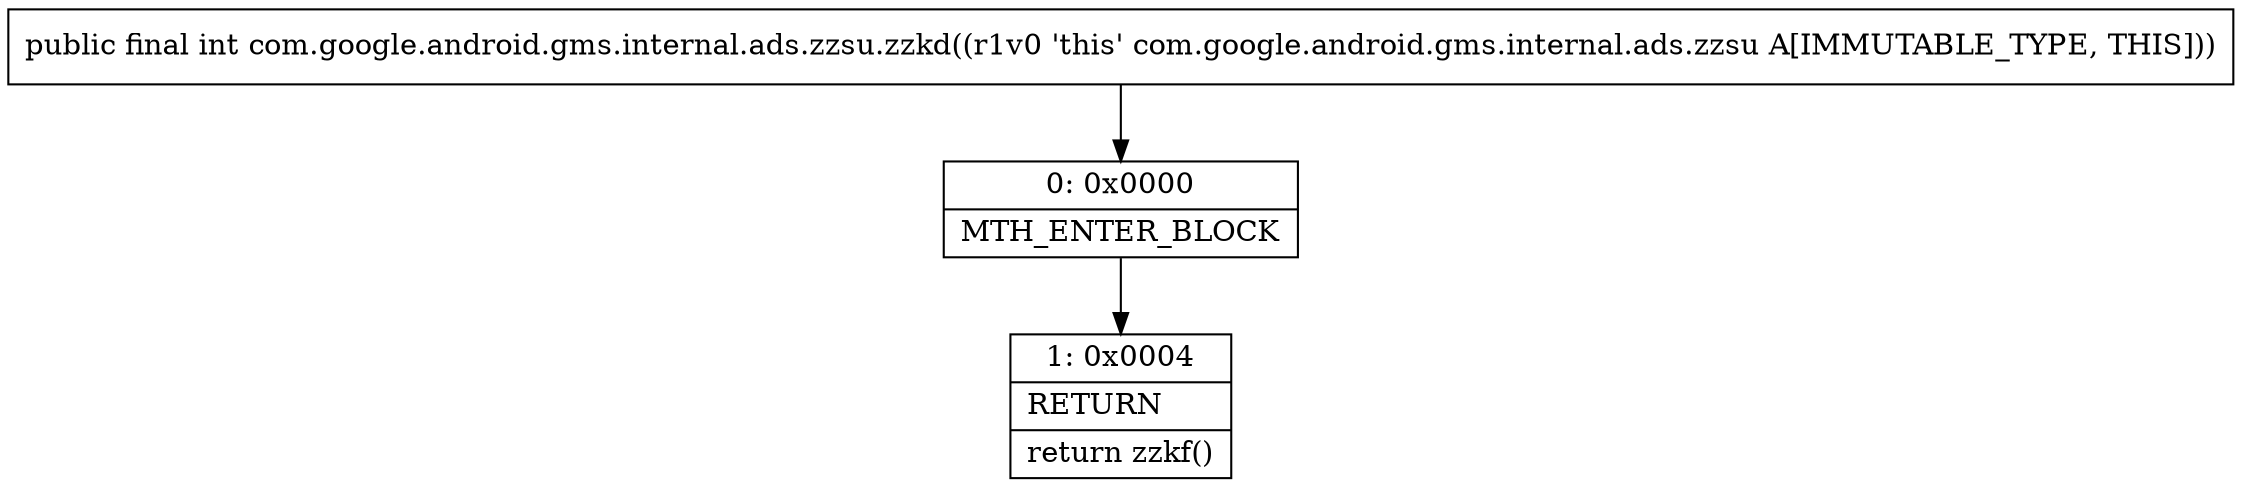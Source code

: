 digraph "CFG forcom.google.android.gms.internal.ads.zzsu.zzkd()I" {
Node_0 [shape=record,label="{0\:\ 0x0000|MTH_ENTER_BLOCK\l}"];
Node_1 [shape=record,label="{1\:\ 0x0004|RETURN\l|return zzkf()\l}"];
MethodNode[shape=record,label="{public final int com.google.android.gms.internal.ads.zzsu.zzkd((r1v0 'this' com.google.android.gms.internal.ads.zzsu A[IMMUTABLE_TYPE, THIS])) }"];
MethodNode -> Node_0;
Node_0 -> Node_1;
}

